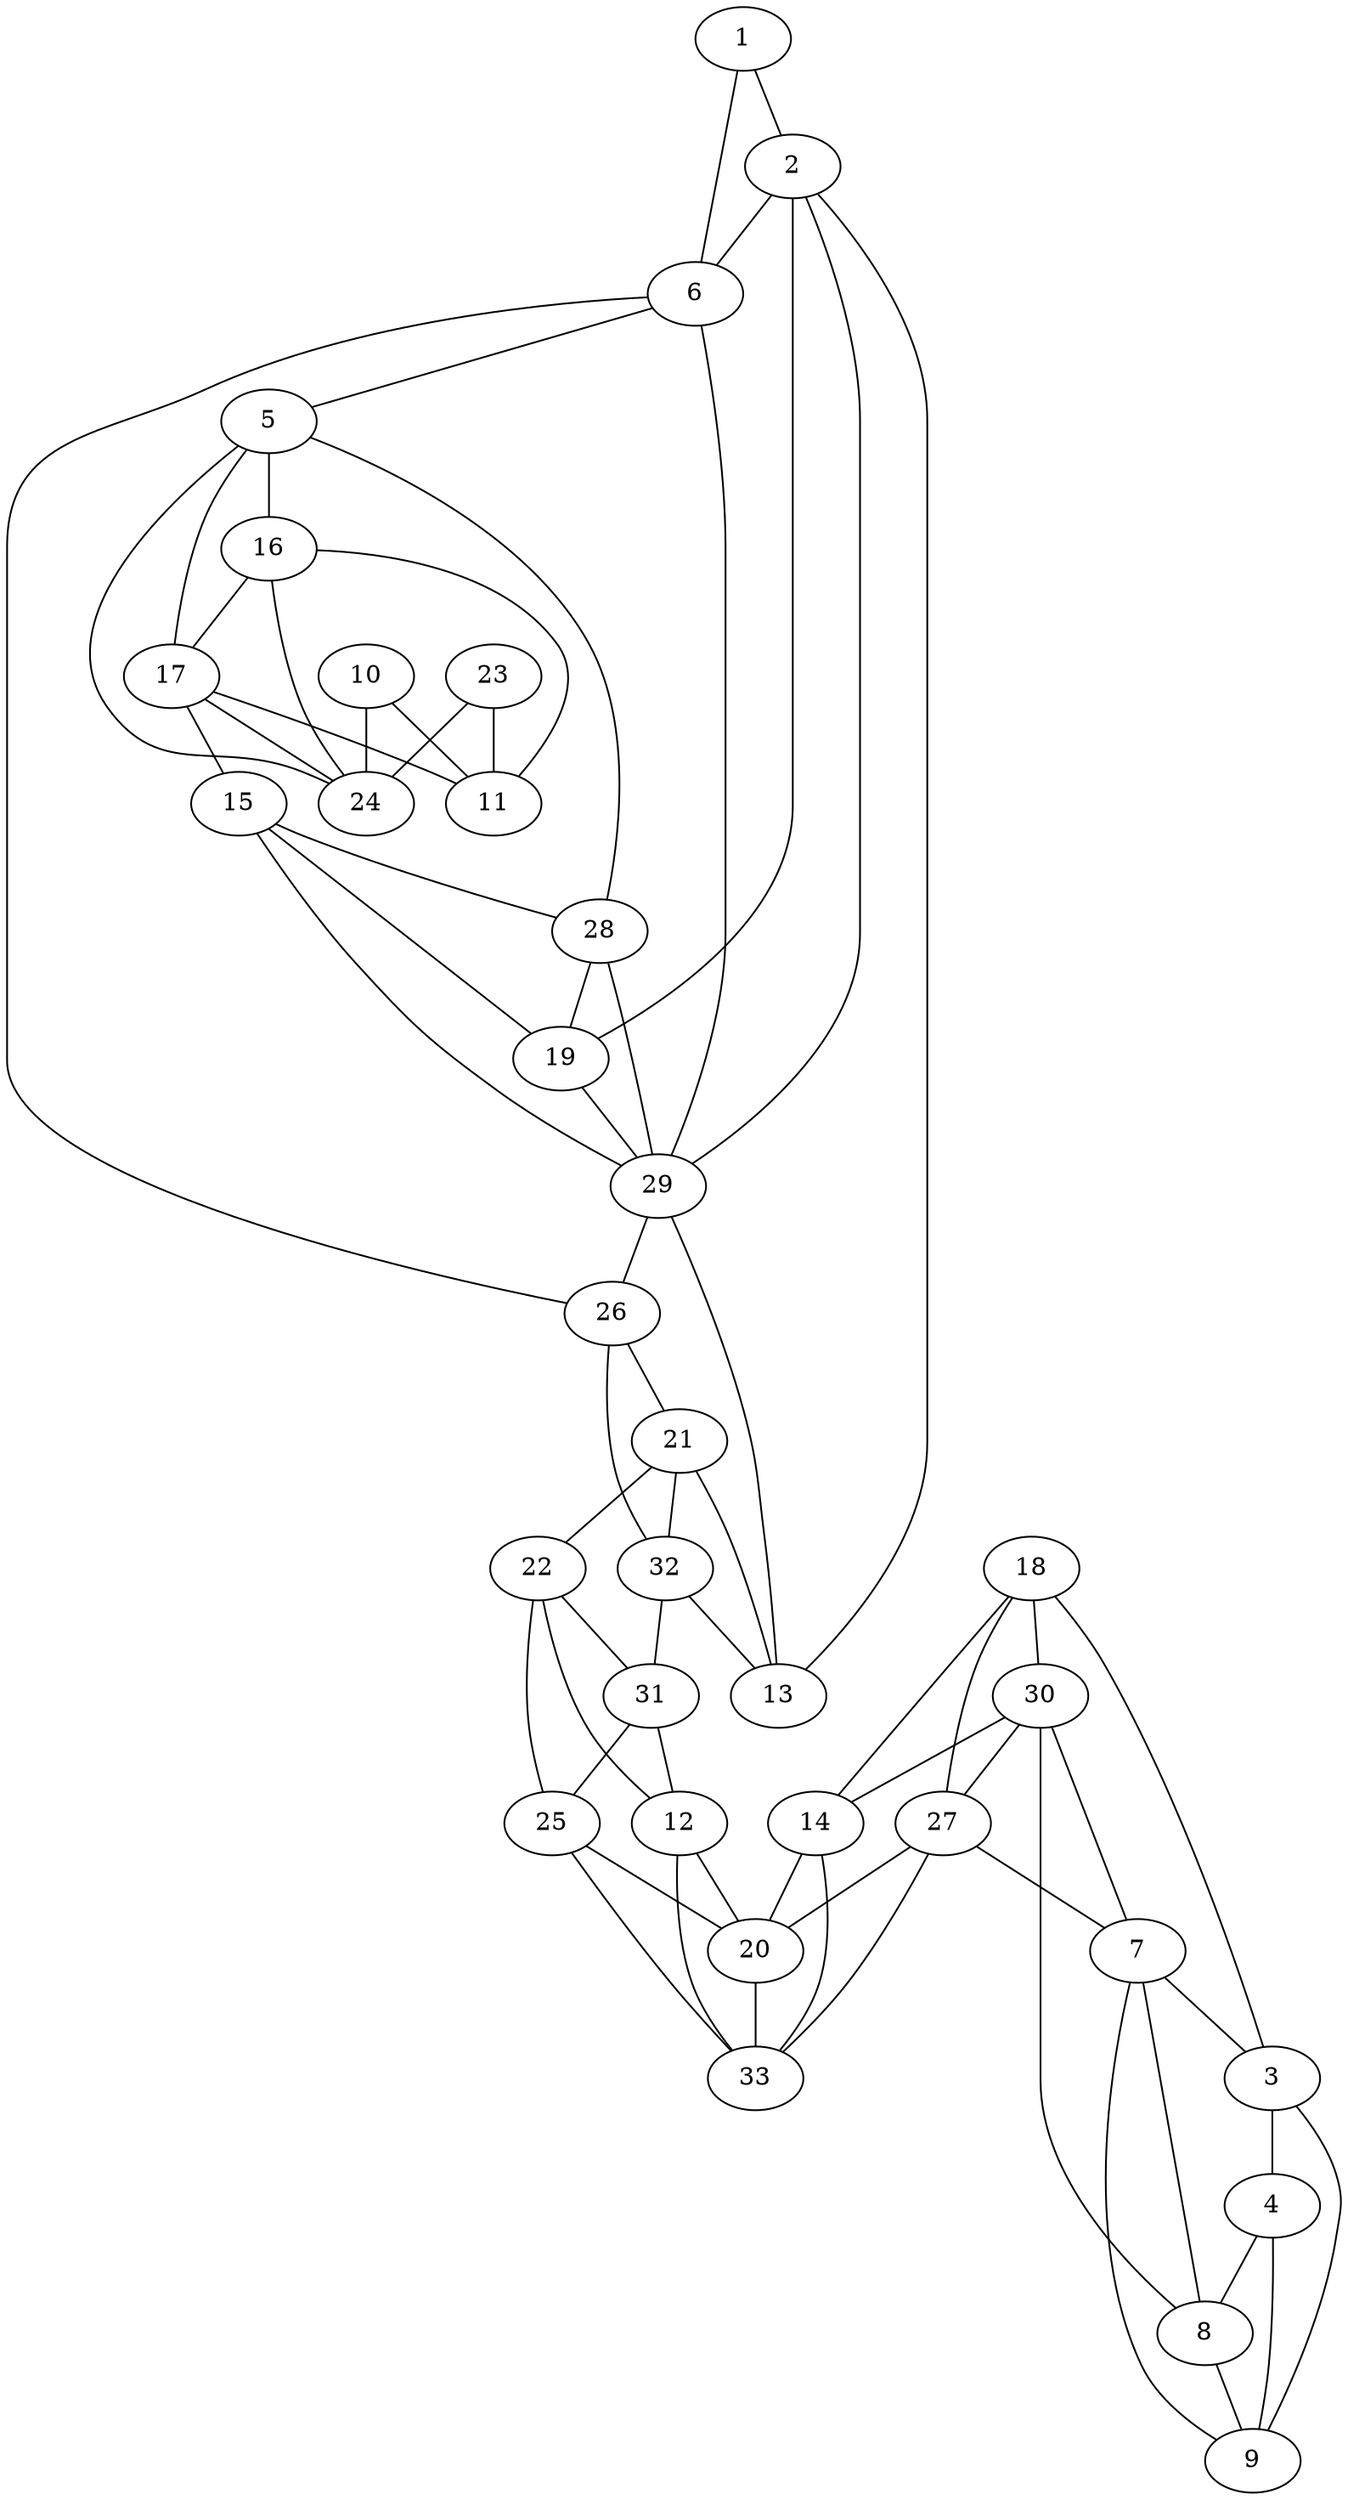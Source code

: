 graph pdb1dzt {
	1	 [aaLength=9,
		sequence=QQTFEELIG,
		type=0];
	2	 [aaLength=4,
		sequence=GENA,
		type=0];
	1 -- 2	 [distance0="38.6396",
		frequency=1,
		type0=3];
	6	 [aaLength=4,
		sequence=GENA,
		type=0];
	1 -- 6	 [distance0="34.66922",
		frequency=1,
		type0=2];
	2 -- 6	 [distance0="19.50149",
		frequency=1,
		type0=1];
	13	 [aaLength=7,
		sequence=KLVRCAV,
		type=1];
	2 -- 13	 [distance0="21.92807",
		distance1="2.0",
		frequency=2,
		type0=3,
		type1=4];
	29	 [aaLength=4,
		sequence=LHFQ,
		type=1];
	2 -- 29	 [distance0="21.6758",
		frequency=1,
		type0=2];
	3	 [aaLength=6,
		sequence=SAKDAA,
		type=0];
	9	 [aaLength=6,
		sequence=LLDQAL,
		type=0];
	3 -- 9	 [distance0="26.24489",
		frequency=1,
		type0=2];
	4	 [aaLength=5,
		sequence=LLDQA,
		type=0];
	3 -- 4	 [distance0="17.79187",
		distance1="2.0",
		frequency=2,
		type0=1,
		type1=4];
	4 -- 9	 [distance0="29.85962",
		frequency=1,
		type0=2];
	8	 [aaLength=6,
		sequence=SAKDAA,
		type=0];
	4 -- 8	 [distance0="38.2378",
		frequency=1,
		type0=3];
	5	 [aaLength=9,
		sequence=QQTFEELIG,
		type=0];
	16	 [aaLength=3,
		sequence=FGD,
		type=1];
	5 -- 16	 [distance0="32.67204",
		frequency=1,
		type0=3];
	17	 [aaLength=3,
		sequence=GFF,
		type=1];
	5 -- 17	 [distance0="31.02357",
		frequency=1,
		type0=2];
	28	 [aaLength=8,
		sequence=QDNHSKSK,
		type=1];
	5 -- 28	 [distance0="6.0",
		frequency=1,
		type0=4];
	6 -- 5	 [distance0="37.9853",
		frequency=1,
		type0=3];
	26	 [aaLength=7,
		sequence=KLVRCAV,
		type=1];
	6 -- 26	 [distance0="2.0",
		frequency=1,
		type0=4];
	7	 [aaLength=3,
		sequence=SPS,
		type=0];
	7 -- 9	 [distance0="37.414",
		frequency=1,
		type0=2];
	7 -- 3	 [distance0="41.14007",
		frequency=1,
		type0=3];
	7 -- 8	 [distance0="29.64932",
		frequency=1,
		type0=1];
	30	 [aaLength=4,
		sequence=EGSI,
		type=1];
	7 -- 30	 [distance0="1.0",
		frequency=1,
		type0=4];
	8 -- 9	 [distance0="12.66331",
		distance1="2.0",
		frequency=2,
		type0=1,
		type1=4];
	10	 [aaLength=4,
		sequence=IVIK,
		type=1];
	11	 [aaLength=4,
		sequence=LILE,
		type=1];
	10 -- 11	 [distance0="10.0",
		distance1="6.0",
		frequency=2,
		type0=2,
		type1=4];
	24	 [aaLength=5,
		sequence=LILEP,
		type=1];
	10 -- 24	 [distance0="10.0",
		frequency=1,
		type0=3];
	11 -- 16	 [distance0="7.0",
		distance1="3.0",
		frequency=2,
		type0=2,
		type1=4];
	12	 [aaLength=5,
		sequence=RQLWI,
		type=1];
	20	 [aaLength=7,
		sequence=FAHGFVT,
		type=1];
	12 -- 20	 [distance0="8.0",
		distance1="3.0",
		frequency=2,
		type0=2,
		type1=4];
	21	 [aaLength=8,
		sequence=EVFDVAVD,
		type=1];
	13 -- 21	 [distance0="8.0",
		distance1="1.0",
		frequency=2,
		type0=2,
		type1=4];
	14	 [aaLength=8,
		sequence=YAEFLYKA,
		type=1];
	14 -- 20	 [distance0="10.0",
		frequency=1,
		type0=2];
	33	 [aaLength=7,
		sequence=FAHGFVT,
		type=1];
	14 -- 33	 [distance0="10.0",
		frequency=1,
		type0=3];
	15	 [aaLength=8,
		sequence=QDNHSKSK,
		type=1];
	19	 [aaLength=7,
		sequence=LRGLHFQ,
		type=1];
	15 -- 19	 [distance0="11.0",
		distance1="3.0",
		frequency=2,
		type0=2,
		type1=4];
	15 -- 28	 [distance0="0.0",
		frequency=1,
		type0=1];
	15 -- 29	 [distance0="14.0",
		frequency=1,
		type0=3];
	16 -- 17	 [distance0="5.0",
		distance1="2.0",
		frequency=2,
		type0=1,
		type1=4];
	17 -- 11	 [distance0="12.0",
		frequency=1,
		type0=2];
	17 -- 15	 [distance0="20.0",
		frequency=1,
		type0=4];
	17 -- 24	 [distance0="12.0",
		frequency=1,
		type0=3];
	18	 [aaLength=3,
		sequence=EGS,
		type=1];
	18 -- 3	 [distance0="20.0",
		frequency=1,
		type0=4];
	18 -- 14	 [distance0="16.0",
		frequency=1,
		type0=2];
	27	 [aaLength=8,
		sequence=YAEFLYKA,
		type=1];
	18 -- 27	 [distance0="16.0",
		frequency=1,
		type0=3];
	18 -- 30	 [distance0="0.0",
		frequency=1,
		type0=1];
	19 -- 2	 [distance0="1.0",
		frequency=1,
		type0=4];
	19 -- 29	 [distance0="3.0",
		frequency=1,
		type0=1];
	20 -- 33	 [distance0="0.0",
		frequency=1,
		type0=1];
	22	 [aaLength=7,
		sequence=WVGVNLS,
		type=1];
	21 -- 22	 [distance0="10.0",
		frequency=1,
		type0=4];
	32	 [aaLength=8,
		sequence=EVFDVAVD,
		type=1];
	21 -- 32	 [distance0="0.0",
		frequency=1,
		type0=1];
	22 -- 12	 [distance0="11.0",
		distance1="4.0",
		frequency=2,
		type0=2,
		type1=4];
	25	 [aaLength=5,
		sequence=RQLWI,
		type=1];
	22 -- 25	 [distance0="11.0",
		frequency=1,
		type0=3];
	31	 [aaLength=7,
		sequence=WVGVNLS,
		type=1];
	22 -- 31	 [distance0="0.0",
		frequency=1,
		type0=1];
	23	 [aaLength=5,
		sequence=MIVIK,
		type=1];
	23 -- 11	 [distance0="11.0",
		frequency=1,
		type0=2];
	23 -- 24	 [distance0="11.0",
		distance1="6.0",
		frequency=2,
		type0=3,
		type1=4];
	24 -- 5	 [distance0="15.0",
		frequency=1,
		type0=4];
	24 -- 16	 [distance0="7.0",
		frequency=1,
		type0=2];
	25 -- 20	 [distance0="8.0",
		frequency=1,
		type0=2];
	25 -- 33	 [distance0="8.0",
		distance1="3.0",
		frequency=2,
		type0=3,
		type1=4];
	26 -- 21	 [distance0="8.0",
		frequency=1,
		type0=2];
	26 -- 32	 [distance0="8.0",
		distance1="1.0",
		frequency=2,
		type0=3,
		type1=4];
	27 -- 7	 [distance0="4.0",
		frequency=1,
		type0=4];
	27 -- 20	 [distance0="10.0",
		frequency=1,
		type0=2];
	27 -- 33	 [distance0="10.0",
		frequency=1,
		type0=3];
	28 -- 19	 [distance0="11.0",
		frequency=1,
		type0=2];
	28 -- 29	 [distance0="14.0",
		distance1="6.0",
		frequency=2,
		type0=3,
		type1=4];
	29 -- 6	 [distance0="1.0",
		frequency=1,
		type0=4];
	29 -- 13	 [distance0="11.0",
		frequency=1,
		type0=2];
	29 -- 26	 [distance0="11.0",
		frequency=1,
		type0=3];
	30 -- 8	 [distance0="19.0",
		frequency=1,
		type0=4];
	30 -- 14	 [distance0="16.0",
		frequency=1,
		type0=2];
	30 -- 27	 [distance0="16.0",
		frequency=1,
		type0=3];
	31 -- 12	 [distance0="11.0",
		frequency=1,
		type0=2];
	31 -- 25	 [distance0="11.0",
		distance1="4.0",
		frequency=2,
		type0=3,
		type1=4];
	32 -- 13	 [distance0="8.0",
		frequency=1,
		type0=2];
	32 -- 31	 [distance0="10.0",
		frequency=1,
		type0=4];
	33 -- 12	 [distance0="8.0",
		frequency=1,
		type0=2];
}
